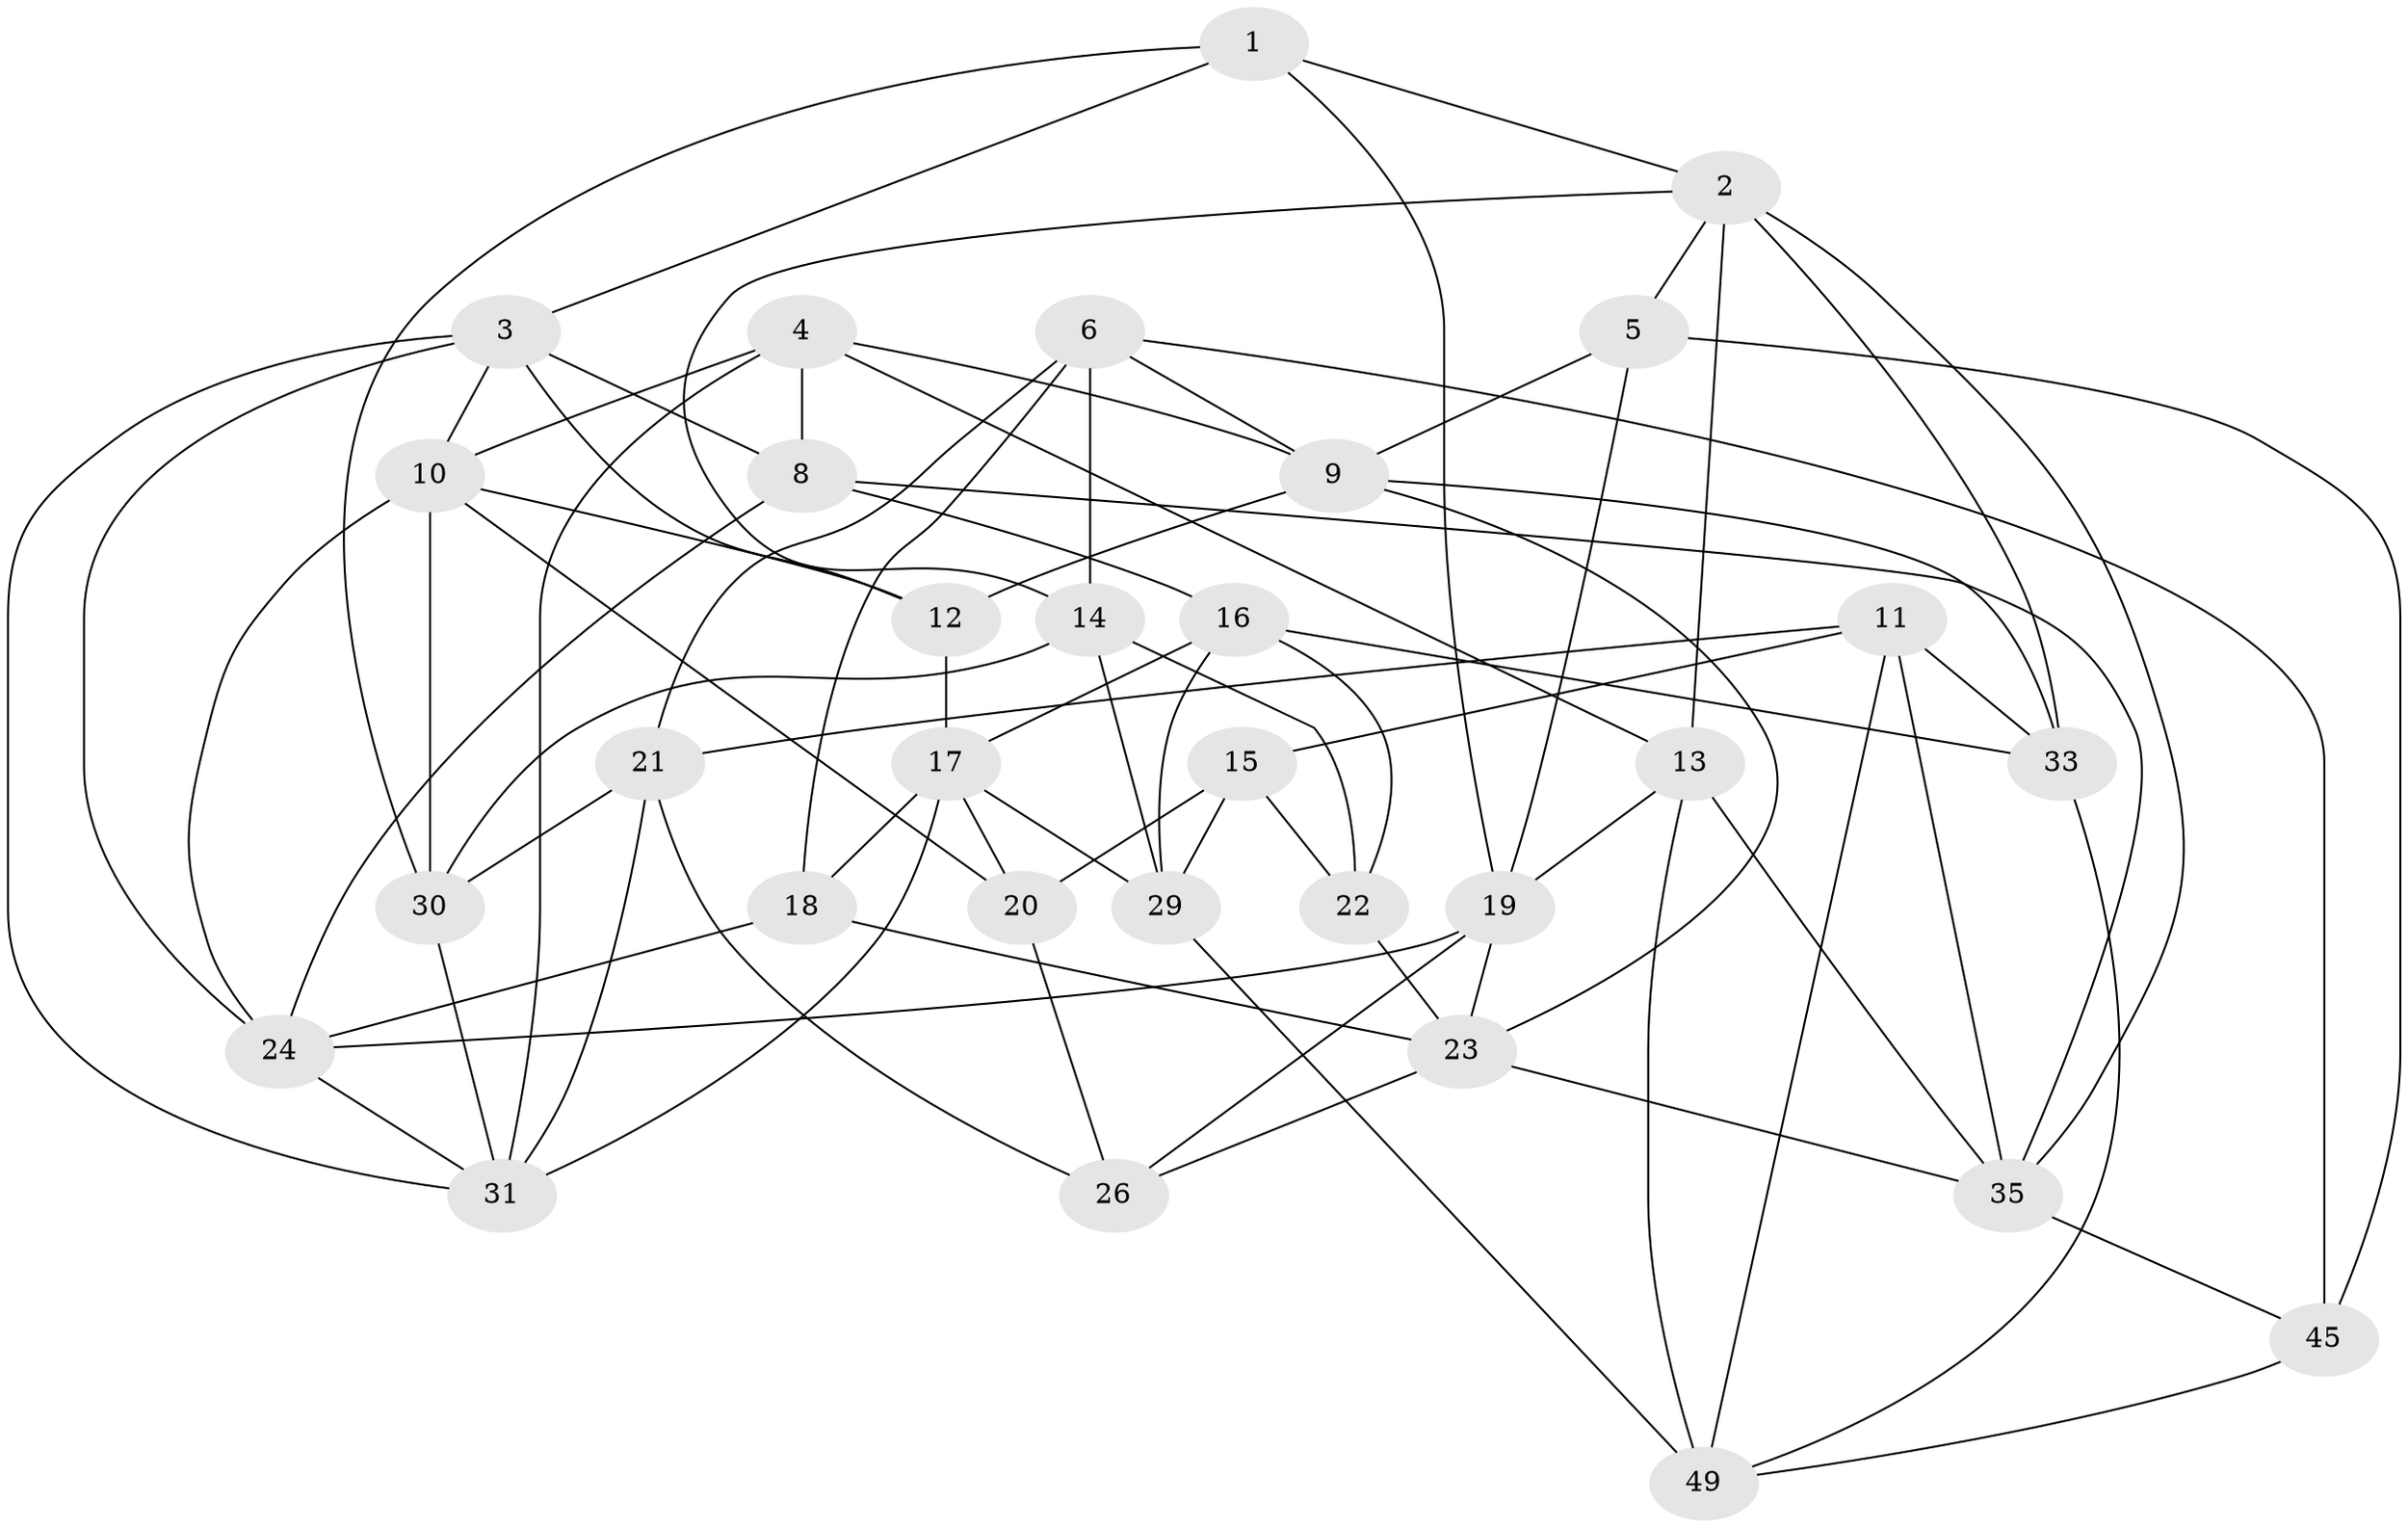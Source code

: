 // Generated by graph-tools (version 1.1) at 2025/52/02/27/25 19:52:30]
// undirected, 31 vertices, 78 edges
graph export_dot {
graph [start="1"]
  node [color=gray90,style=filled];
  1;
  2 [super="+32"];
  3 [super="+27"];
  4 [super="+53"];
  5;
  6 [super="+7"];
  8 [super="+44"];
  9 [super="+28"];
  10 [super="+39"];
  11 [super="+25"];
  12;
  13 [super="+47"];
  14 [super="+40"];
  15;
  16 [super="+42"];
  17 [super="+38"];
  18;
  19 [super="+52"];
  20;
  21 [super="+36"];
  22;
  23 [super="+48"];
  24 [super="+34"];
  26;
  29 [super="+43"];
  30 [super="+46"];
  31 [super="+37"];
  33 [super="+50"];
  35 [super="+41"];
  45;
  49 [super="+51"];
  1 -- 2;
  1 -- 30;
  1 -- 3;
  1 -- 19;
  2 -- 13;
  2 -- 33;
  2 -- 5;
  2 -- 14;
  2 -- 35;
  3 -- 8;
  3 -- 31;
  3 -- 12;
  3 -- 24;
  3 -- 10;
  4 -- 10;
  4 -- 9;
  4 -- 8 [weight=2];
  4 -- 13;
  4 -- 31;
  5 -- 45;
  5 -- 9;
  5 -- 19;
  6 -- 18;
  6 -- 45;
  6 -- 14 [weight=2];
  6 -- 9;
  6 -- 21;
  8 -- 24;
  8 -- 35;
  8 -- 16;
  9 -- 23;
  9 -- 12;
  9 -- 33;
  10 -- 20;
  10 -- 12;
  10 -- 30;
  10 -- 24;
  11 -- 15;
  11 -- 49;
  11 -- 35;
  11 -- 33 [weight=2];
  11 -- 21;
  12 -- 17;
  13 -- 49 [weight=2];
  13 -- 19;
  13 -- 35;
  14 -- 22;
  14 -- 30;
  14 -- 29;
  15 -- 20;
  15 -- 22;
  15 -- 29;
  16 -- 22;
  16 -- 17;
  16 -- 29 [weight=2];
  16 -- 33;
  17 -- 20;
  17 -- 18;
  17 -- 29;
  17 -- 31;
  18 -- 23;
  18 -- 24;
  19 -- 26;
  19 -- 23;
  19 -- 24;
  20 -- 26;
  21 -- 30 [weight=2];
  21 -- 26;
  21 -- 31;
  22 -- 23;
  23 -- 26;
  23 -- 35;
  24 -- 31;
  29 -- 49;
  30 -- 31;
  33 -- 49;
  35 -- 45;
  45 -- 49;
}
